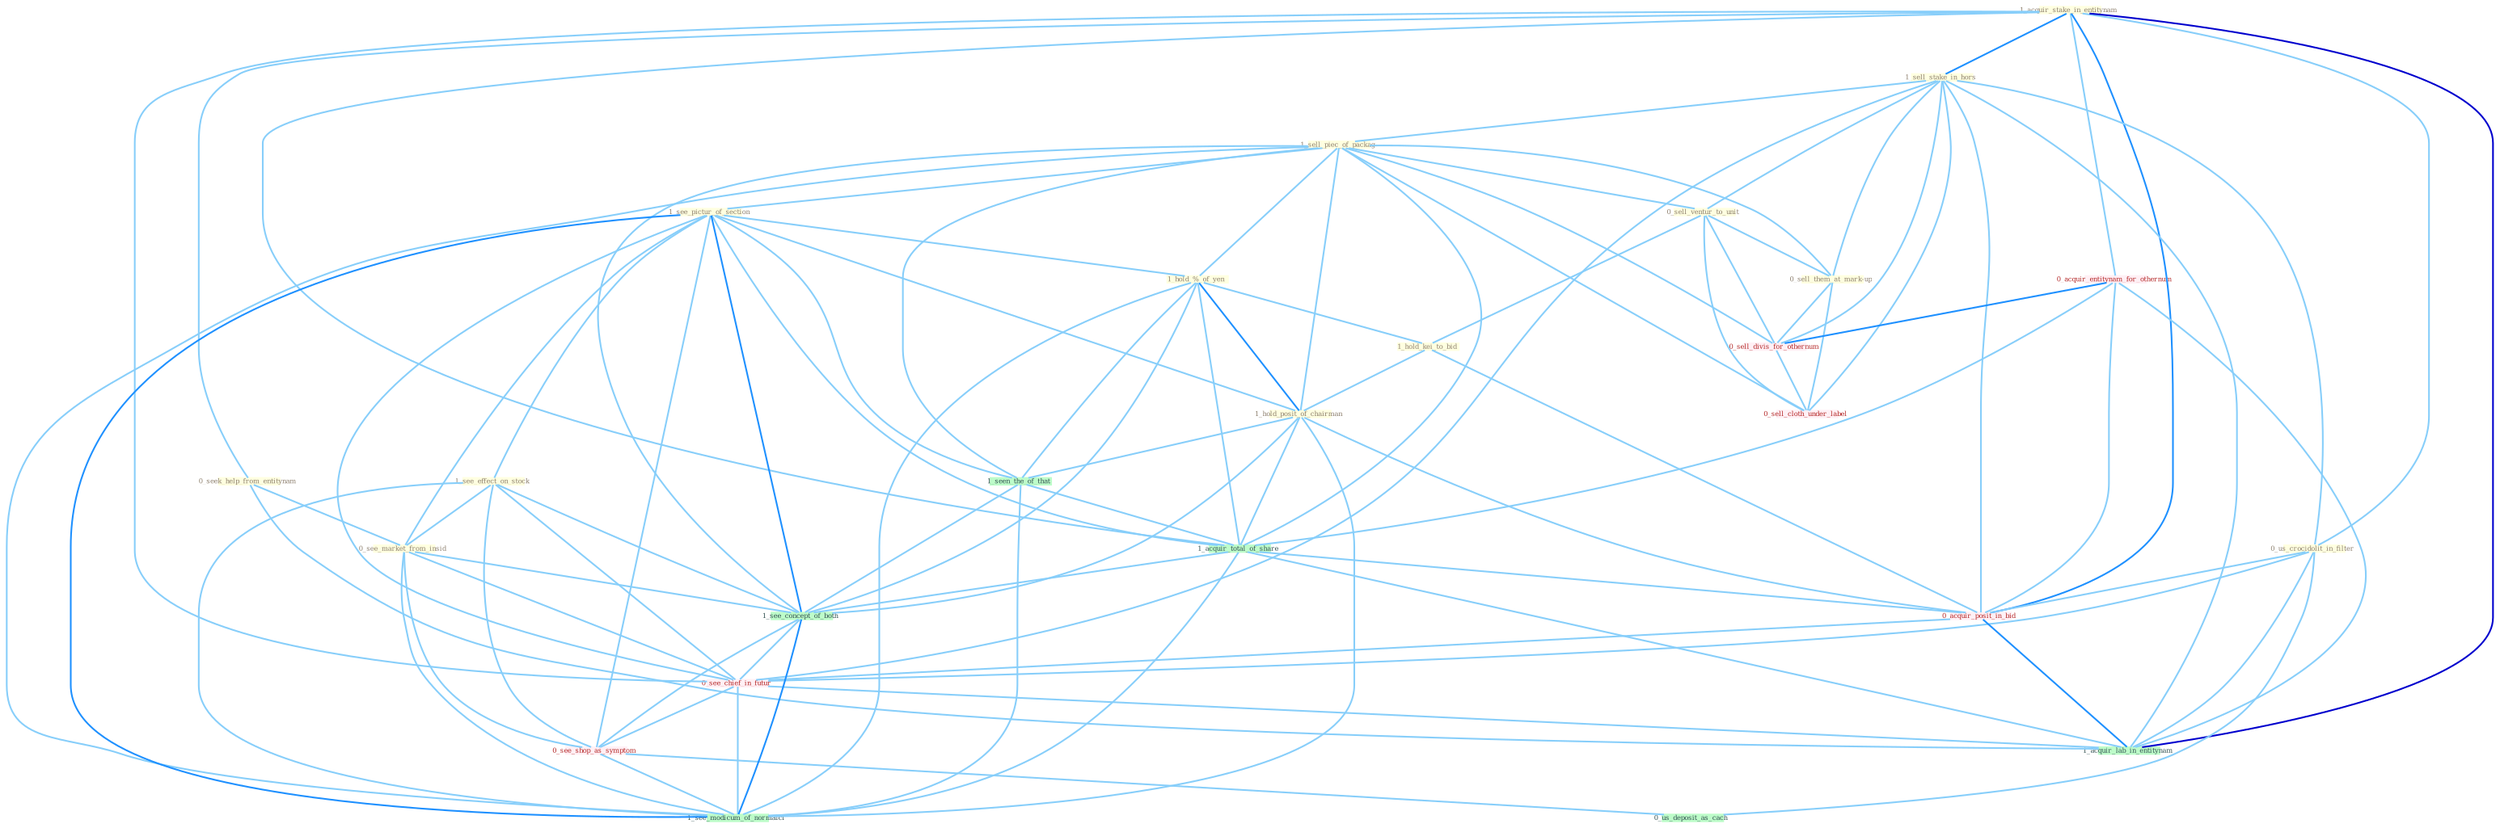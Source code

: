 Graph G{ 
    node
    [shape=polygon,style=filled,width=.5,height=.06,color="#BDFCC9",fixedsize=true,fontsize=4,
    fontcolor="#2f4f4f"];
    {node
    [color="#ffffe0", fontcolor="#8b7d6b"] "1_acquir_stake_in_entitynam " "1_sell_stake_in_hors " "0_seek_help_from_entitynam " "1_sell_piec_of_packag " "1_see_pictur_of_section " "0_sell_ventur_to_unit " "0_us_crocidolit_in_filter " "0_sell_them_at_mark-up " "1_hold_%_of_yen " "1_see_effect_on_stock " "1_hold_kei_to_bid " "1_hold_posit_of_chairman " "0_see_market_from_insid "}
{node [color="#fff0f5", fontcolor="#b22222"] "0_acquir_entitynam_for_othernum " "0_sell_divis_for_othernum " "0_sell_cloth_under_label " "0_acquir_posit_in_bid " "0_see_chief_in_futur " "0_see_shop_as_symptom "}
edge [color="#B0E2FF"];

	"1_acquir_stake_in_entitynam " -- "1_sell_stake_in_hors " [w="2", color="#1e90ff" , len=0.8];
	"1_acquir_stake_in_entitynam " -- "0_seek_help_from_entitynam " [w="1", color="#87cefa" ];
	"1_acquir_stake_in_entitynam " -- "0_us_crocidolit_in_filter " [w="1", color="#87cefa" ];
	"1_acquir_stake_in_entitynam " -- "0_acquir_entitynam_for_othernum " [w="1", color="#87cefa" ];
	"1_acquir_stake_in_entitynam " -- "1_acquir_total_of_share " [w="1", color="#87cefa" ];
	"1_acquir_stake_in_entitynam " -- "0_acquir_posit_in_bid " [w="2", color="#1e90ff" , len=0.8];
	"1_acquir_stake_in_entitynam " -- "0_see_chief_in_futur " [w="1", color="#87cefa" ];
	"1_acquir_stake_in_entitynam " -- "1_acquir_lab_in_entitynam " [w="3", color="#0000cd" , len=0.6];
	"1_sell_stake_in_hors " -- "1_sell_piec_of_packag " [w="1", color="#87cefa" ];
	"1_sell_stake_in_hors " -- "0_sell_ventur_to_unit " [w="1", color="#87cefa" ];
	"1_sell_stake_in_hors " -- "0_us_crocidolit_in_filter " [w="1", color="#87cefa" ];
	"1_sell_stake_in_hors " -- "0_sell_them_at_mark-up " [w="1", color="#87cefa" ];
	"1_sell_stake_in_hors " -- "0_sell_divis_for_othernum " [w="1", color="#87cefa" ];
	"1_sell_stake_in_hors " -- "0_sell_cloth_under_label " [w="1", color="#87cefa" ];
	"1_sell_stake_in_hors " -- "0_acquir_posit_in_bid " [w="1", color="#87cefa" ];
	"1_sell_stake_in_hors " -- "0_see_chief_in_futur " [w="1", color="#87cefa" ];
	"1_sell_stake_in_hors " -- "1_acquir_lab_in_entitynam " [w="1", color="#87cefa" ];
	"0_seek_help_from_entitynam " -- "0_see_market_from_insid " [w="1", color="#87cefa" ];
	"0_seek_help_from_entitynam " -- "1_acquir_lab_in_entitynam " [w="1", color="#87cefa" ];
	"1_sell_piec_of_packag " -- "1_see_pictur_of_section " [w="1", color="#87cefa" ];
	"1_sell_piec_of_packag " -- "0_sell_ventur_to_unit " [w="1", color="#87cefa" ];
	"1_sell_piec_of_packag " -- "0_sell_them_at_mark-up " [w="1", color="#87cefa" ];
	"1_sell_piec_of_packag " -- "1_hold_%_of_yen " [w="1", color="#87cefa" ];
	"1_sell_piec_of_packag " -- "1_hold_posit_of_chairman " [w="1", color="#87cefa" ];
	"1_sell_piec_of_packag " -- "1_seen_the_of_that " [w="1", color="#87cefa" ];
	"1_sell_piec_of_packag " -- "0_sell_divis_for_othernum " [w="1", color="#87cefa" ];
	"1_sell_piec_of_packag " -- "1_acquir_total_of_share " [w="1", color="#87cefa" ];
	"1_sell_piec_of_packag " -- "0_sell_cloth_under_label " [w="1", color="#87cefa" ];
	"1_sell_piec_of_packag " -- "1_see_concept_of_both " [w="1", color="#87cefa" ];
	"1_sell_piec_of_packag " -- "1_see_modicum_of_normalci " [w="1", color="#87cefa" ];
	"1_see_pictur_of_section " -- "1_hold_%_of_yen " [w="1", color="#87cefa" ];
	"1_see_pictur_of_section " -- "1_see_effect_on_stock " [w="1", color="#87cefa" ];
	"1_see_pictur_of_section " -- "1_hold_posit_of_chairman " [w="1", color="#87cefa" ];
	"1_see_pictur_of_section " -- "0_see_market_from_insid " [w="1", color="#87cefa" ];
	"1_see_pictur_of_section " -- "1_seen_the_of_that " [w="1", color="#87cefa" ];
	"1_see_pictur_of_section " -- "1_acquir_total_of_share " [w="1", color="#87cefa" ];
	"1_see_pictur_of_section " -- "1_see_concept_of_both " [w="2", color="#1e90ff" , len=0.8];
	"1_see_pictur_of_section " -- "0_see_chief_in_futur " [w="1", color="#87cefa" ];
	"1_see_pictur_of_section " -- "0_see_shop_as_symptom " [w="1", color="#87cefa" ];
	"1_see_pictur_of_section " -- "1_see_modicum_of_normalci " [w="2", color="#1e90ff" , len=0.8];
	"0_sell_ventur_to_unit " -- "0_sell_them_at_mark-up " [w="1", color="#87cefa" ];
	"0_sell_ventur_to_unit " -- "1_hold_kei_to_bid " [w="1", color="#87cefa" ];
	"0_sell_ventur_to_unit " -- "0_sell_divis_for_othernum " [w="1", color="#87cefa" ];
	"0_sell_ventur_to_unit " -- "0_sell_cloth_under_label " [w="1", color="#87cefa" ];
	"0_us_crocidolit_in_filter " -- "0_acquir_posit_in_bid " [w="1", color="#87cefa" ];
	"0_us_crocidolit_in_filter " -- "0_see_chief_in_futur " [w="1", color="#87cefa" ];
	"0_us_crocidolit_in_filter " -- "1_acquir_lab_in_entitynam " [w="1", color="#87cefa" ];
	"0_us_crocidolit_in_filter " -- "0_us_deposit_as_cach " [w="1", color="#87cefa" ];
	"0_sell_them_at_mark-up " -- "0_sell_divis_for_othernum " [w="1", color="#87cefa" ];
	"0_sell_them_at_mark-up " -- "0_sell_cloth_under_label " [w="1", color="#87cefa" ];
	"1_hold_%_of_yen " -- "1_hold_kei_to_bid " [w="1", color="#87cefa" ];
	"1_hold_%_of_yen " -- "1_hold_posit_of_chairman " [w="2", color="#1e90ff" , len=0.8];
	"1_hold_%_of_yen " -- "1_seen_the_of_that " [w="1", color="#87cefa" ];
	"1_hold_%_of_yen " -- "1_acquir_total_of_share " [w="1", color="#87cefa" ];
	"1_hold_%_of_yen " -- "1_see_concept_of_both " [w="1", color="#87cefa" ];
	"1_hold_%_of_yen " -- "1_see_modicum_of_normalci " [w="1", color="#87cefa" ];
	"1_see_effect_on_stock " -- "0_see_market_from_insid " [w="1", color="#87cefa" ];
	"1_see_effect_on_stock " -- "1_see_concept_of_both " [w="1", color="#87cefa" ];
	"1_see_effect_on_stock " -- "0_see_chief_in_futur " [w="1", color="#87cefa" ];
	"1_see_effect_on_stock " -- "0_see_shop_as_symptom " [w="1", color="#87cefa" ];
	"1_see_effect_on_stock " -- "1_see_modicum_of_normalci " [w="1", color="#87cefa" ];
	"1_hold_kei_to_bid " -- "1_hold_posit_of_chairman " [w="1", color="#87cefa" ];
	"1_hold_kei_to_bid " -- "0_acquir_posit_in_bid " [w="1", color="#87cefa" ];
	"1_hold_posit_of_chairman " -- "1_seen_the_of_that " [w="1", color="#87cefa" ];
	"1_hold_posit_of_chairman " -- "1_acquir_total_of_share " [w="1", color="#87cefa" ];
	"1_hold_posit_of_chairman " -- "0_acquir_posit_in_bid " [w="1", color="#87cefa" ];
	"1_hold_posit_of_chairman " -- "1_see_concept_of_both " [w="1", color="#87cefa" ];
	"1_hold_posit_of_chairman " -- "1_see_modicum_of_normalci " [w="1", color="#87cefa" ];
	"0_see_market_from_insid " -- "1_see_concept_of_both " [w="1", color="#87cefa" ];
	"0_see_market_from_insid " -- "0_see_chief_in_futur " [w="1", color="#87cefa" ];
	"0_see_market_from_insid " -- "0_see_shop_as_symptom " [w="1", color="#87cefa" ];
	"0_see_market_from_insid " -- "1_see_modicum_of_normalci " [w="1", color="#87cefa" ];
	"0_acquir_entitynam_for_othernum " -- "0_sell_divis_for_othernum " [w="2", color="#1e90ff" , len=0.8];
	"0_acquir_entitynam_for_othernum " -- "1_acquir_total_of_share " [w="1", color="#87cefa" ];
	"0_acquir_entitynam_for_othernum " -- "0_acquir_posit_in_bid " [w="1", color="#87cefa" ];
	"0_acquir_entitynam_for_othernum " -- "1_acquir_lab_in_entitynam " [w="1", color="#87cefa" ];
	"1_seen_the_of_that " -- "1_acquir_total_of_share " [w="1", color="#87cefa" ];
	"1_seen_the_of_that " -- "1_see_concept_of_both " [w="1", color="#87cefa" ];
	"1_seen_the_of_that " -- "1_see_modicum_of_normalci " [w="1", color="#87cefa" ];
	"0_sell_divis_for_othernum " -- "0_sell_cloth_under_label " [w="1", color="#87cefa" ];
	"1_acquir_total_of_share " -- "0_acquir_posit_in_bid " [w="1", color="#87cefa" ];
	"1_acquir_total_of_share " -- "1_see_concept_of_both " [w="1", color="#87cefa" ];
	"1_acquir_total_of_share " -- "1_acquir_lab_in_entitynam " [w="1", color="#87cefa" ];
	"1_acquir_total_of_share " -- "1_see_modicum_of_normalci " [w="1", color="#87cefa" ];
	"0_acquir_posit_in_bid " -- "0_see_chief_in_futur " [w="1", color="#87cefa" ];
	"0_acquir_posit_in_bid " -- "1_acquir_lab_in_entitynam " [w="2", color="#1e90ff" , len=0.8];
	"1_see_concept_of_both " -- "0_see_chief_in_futur " [w="1", color="#87cefa" ];
	"1_see_concept_of_both " -- "0_see_shop_as_symptom " [w="1", color="#87cefa" ];
	"1_see_concept_of_both " -- "1_see_modicum_of_normalci " [w="2", color="#1e90ff" , len=0.8];
	"0_see_chief_in_futur " -- "0_see_shop_as_symptom " [w="1", color="#87cefa" ];
	"0_see_chief_in_futur " -- "1_acquir_lab_in_entitynam " [w="1", color="#87cefa" ];
	"0_see_chief_in_futur " -- "1_see_modicum_of_normalci " [w="1", color="#87cefa" ];
	"0_see_shop_as_symptom " -- "0_us_deposit_as_cach " [w="1", color="#87cefa" ];
	"0_see_shop_as_symptom " -- "1_see_modicum_of_normalci " [w="1", color="#87cefa" ];
}